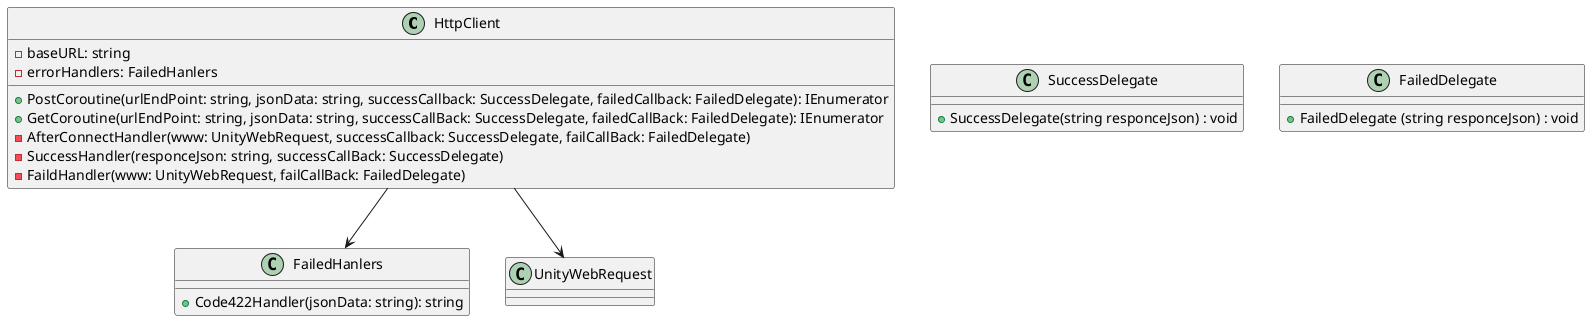 @startuml

class HttpClient {
    - baseURL: string
    - errorHandlers: FailedHanlers
    + PostCoroutine(urlEndPoint: string, jsonData: string, successCallback: SuccessDelegate, failedCallback: FailedDelegate): IEnumerator
    + GetCoroutine(urlEndPoint: string, jsonData: string, successCallBack: SuccessDelegate, failedCallBack: FailedDelegate): IEnumerator
    - AfterConnectHandler(www: UnityWebRequest, successCallback: SuccessDelegate, failCallBack: FailedDelegate)
    - SuccessHandler(responceJson: string, successCallBack: SuccessDelegate)
    - FaildHandler(www: UnityWebRequest, failCallBack: FailedDelegate)
}

class SuccessDelegate {
    +SuccessDelegate(string responceJson) : void
}

class FailedDelegate {
    +FailedDelegate (string responceJson) : void
}

class FailedHanlers {
    + Code422Handler(jsonData: string): string
}

HttpClient --> UnityWebRequest
HttpClient --> FailedHanlers

@enduml